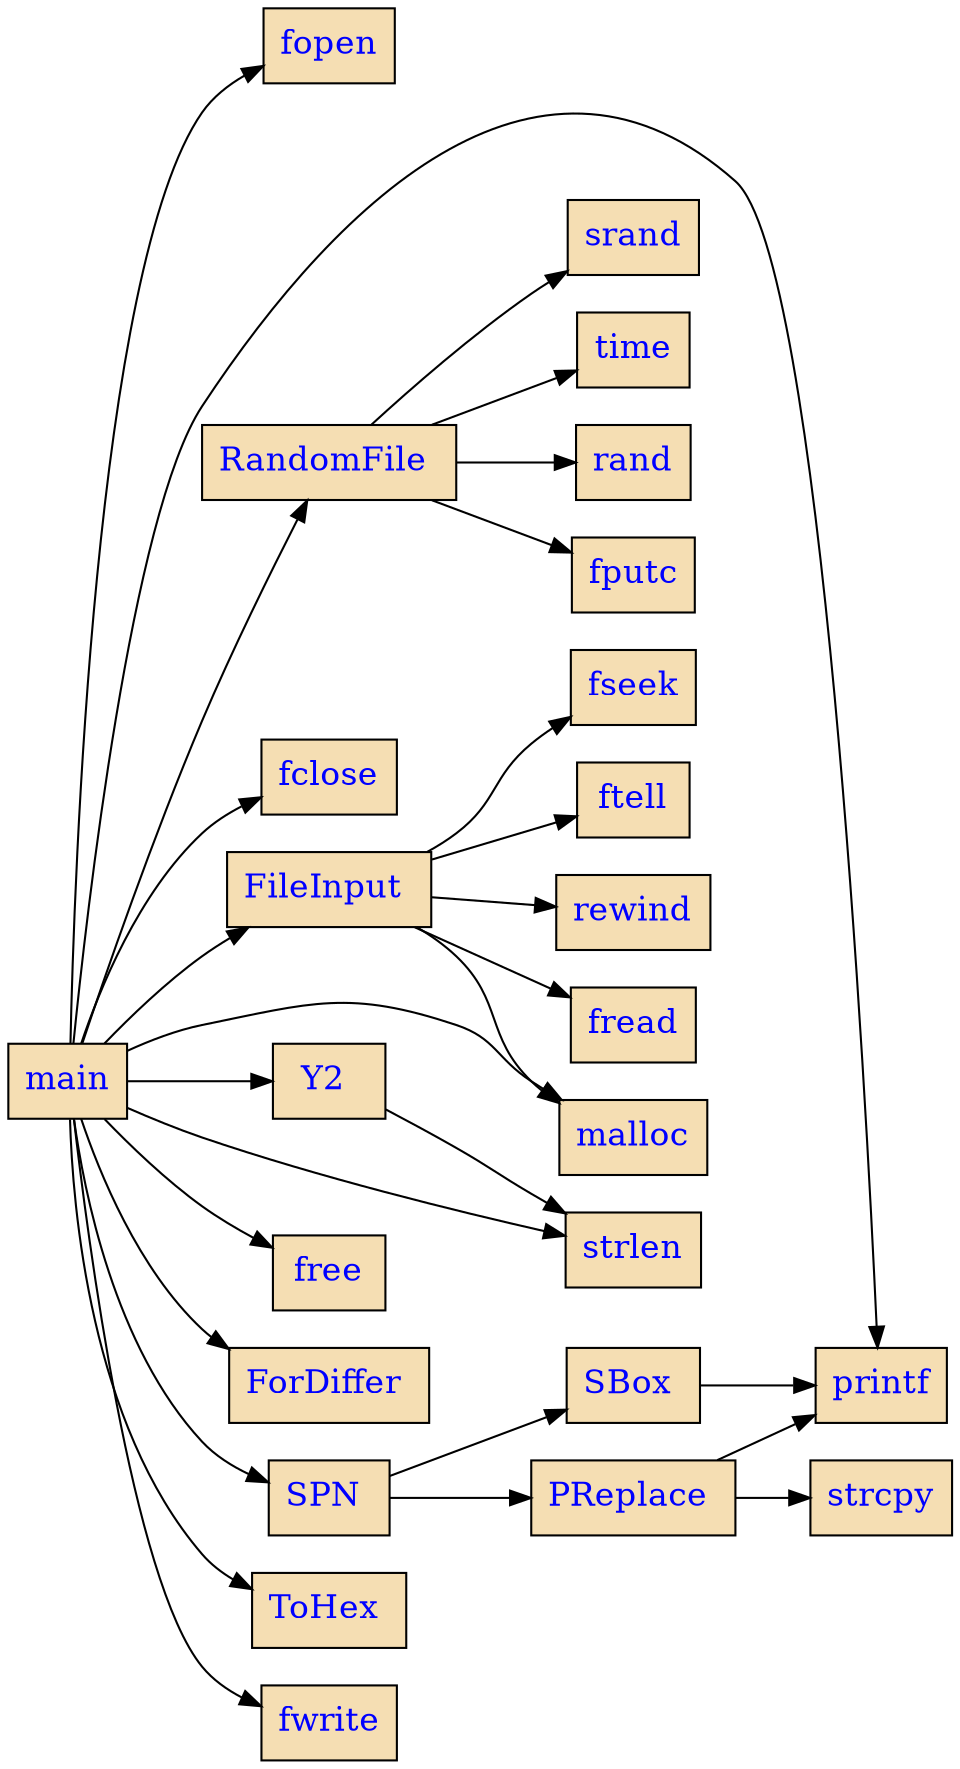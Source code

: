digraph G{
	rankdir=LR;
	size="1920,1080";
	node [fontsize=16,fontcolor=blue,style=filled,fillcolor=Wheat,shape=box];
	"main" -> "fopen";
	"main" -> "printf";
	"main" -> "RandomFile ";
	"RandomFile " -> "srand";
	"RandomFile " -> "time";
	"RandomFile " -> "rand";
	"RandomFile " -> "fputc";
	"main" -> "fclose";
	"main" -> "FileInput ";
	"FileInput " -> "fseek";
	"FileInput " -> "ftell";
	"FileInput " -> "malloc";
	"FileInput " -> "rewind";
	"FileInput " -> "fread";
	"main" -> "Y2 ";
	"Y2 " -> "strlen";
	"main" -> "free";
	"main" -> "strlen";
	"main" -> "ForDiffer ";
	"main" -> "malloc";
	"main" -> "SPN ";
	"SPN " -> "SBox ";
	"SBox " -> "printf";
	"SPN " -> "PReplace ";
	"PReplace " -> "printf";
	"PReplace " -> "strcpy";
	"main" -> "ToHex ";
	"main" -> "fwrite";
}